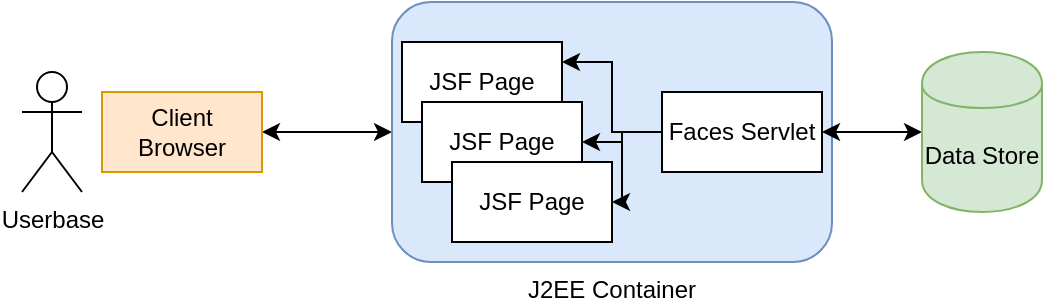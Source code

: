 <mxfile version="13.3.5" type="device"><diagram id="RpwwWL8zXfb394xorl_A" name="Page-1"><mxGraphModel dx="1106" dy="853" grid="1" gridSize="10" guides="1" tooltips="1" connect="1" arrows="1" fold="1" page="1" pageScale="1" pageWidth="850" pageHeight="1100" math="0" shadow="0"><root><mxCell id="0"/><mxCell id="1" parent="0"/><mxCell id="IqOBBLTmW547n29QSndr-15" value="" style="edgeStyle=orthogonalEdgeStyle;rounded=0;orthogonalLoop=1;jettySize=auto;html=1;startArrow=classic;startFill=1;" edge="1" parent="1" source="IqOBBLTmW547n29QSndr-2" target="IqOBBLTmW547n29QSndr-13"><mxGeometry relative="1" as="geometry"/></mxCell><mxCell id="IqOBBLTmW547n29QSndr-2" value="J2EE Container" style="rounded=1;whiteSpace=wrap;html=1;strokeColor=#6c8ebf;fillColor=#dae8fc;labelPosition=center;verticalLabelPosition=bottom;align=center;verticalAlign=top;" vertex="1" parent="1"><mxGeometry x="315" y="190" width="220" height="130" as="geometry"/></mxCell><mxCell id="IqOBBLTmW547n29QSndr-1" value="JSF Page" style="rounded=0;whiteSpace=wrap;html=1;" vertex="1" parent="1"><mxGeometry x="320" y="210" width="80" height="40" as="geometry"/></mxCell><mxCell id="IqOBBLTmW547n29QSndr-3" value="JSF Page" style="rounded=0;whiteSpace=wrap;html=1;" vertex="1" parent="1"><mxGeometry x="330" y="240" width="80" height="40" as="geometry"/></mxCell><mxCell id="IqOBBLTmW547n29QSndr-13" value="Client Browser" style="rounded=0;whiteSpace=wrap;html=1;fillColor=#ffe6cc;strokeColor=#d79b00;" vertex="1" parent="1"><mxGeometry x="170" y="235" width="80" height="40" as="geometry"/></mxCell><mxCell id="IqOBBLTmW547n29QSndr-4" value="JSF Page" style="rounded=0;whiteSpace=wrap;html=1;" vertex="1" parent="1"><mxGeometry x="345" y="270" width="80" height="40" as="geometry"/></mxCell><mxCell id="IqOBBLTmW547n29QSndr-6" value="" style="edgeStyle=orthogonalEdgeStyle;rounded=0;orthogonalLoop=1;jettySize=auto;html=1;" edge="1" parent="1" source="IqOBBLTmW547n29QSndr-5" target="IqOBBLTmW547n29QSndr-3"><mxGeometry relative="1" as="geometry"/></mxCell><mxCell id="IqOBBLTmW547n29QSndr-7" value="" style="edgeStyle=orthogonalEdgeStyle;rounded=0;orthogonalLoop=1;jettySize=auto;html=1;entryX=1;entryY=0.5;entryDx=0;entryDy=0;" edge="1" parent="1" source="IqOBBLTmW547n29QSndr-5" target="IqOBBLTmW547n29QSndr-4"><mxGeometry relative="1" as="geometry"/></mxCell><mxCell id="IqOBBLTmW547n29QSndr-9" value="" style="edgeStyle=orthogonalEdgeStyle;rounded=0;orthogonalLoop=1;jettySize=auto;html=1;entryX=1;entryY=0.25;entryDx=0;entryDy=0;" edge="1" parent="1" source="IqOBBLTmW547n29QSndr-5" target="IqOBBLTmW547n29QSndr-1"><mxGeometry relative="1" as="geometry"><mxPoint x="490" y="155" as="targetPoint"/></mxGeometry></mxCell><mxCell id="IqOBBLTmW547n29QSndr-11" value="" style="edgeStyle=orthogonalEdgeStyle;rounded=0;orthogonalLoop=1;jettySize=auto;html=1;startArrow=classic;startFill=1;entryX=0;entryY=0.5;entryDx=0;entryDy=0;" edge="1" parent="1" source="IqOBBLTmW547n29QSndr-5" target="IqOBBLTmW547n29QSndr-12"><mxGeometry relative="1" as="geometry"><mxPoint x="560" y="255" as="targetPoint"/></mxGeometry></mxCell><mxCell id="IqOBBLTmW547n29QSndr-5" value="Faces Servlet" style="rounded=0;whiteSpace=wrap;html=1;" vertex="1" parent="1"><mxGeometry x="450" y="235" width="80" height="40" as="geometry"/></mxCell><mxCell id="IqOBBLTmW547n29QSndr-12" value="Data Store" style="shape=cylinder;whiteSpace=wrap;html=1;boundedLbl=1;backgroundOutline=1;fillColor=#d5e8d4;strokeColor=#82b366;" vertex="1" parent="1"><mxGeometry x="580" y="215" width="60" height="80" as="geometry"/></mxCell><mxCell id="IqOBBLTmW547n29QSndr-16" value="Userbase" style="shape=umlActor;verticalLabelPosition=bottom;labelBackgroundColor=#ffffff;verticalAlign=top;html=1;outlineConnect=0;fillColor=#ffffff;" vertex="1" parent="1"><mxGeometry x="130" y="225" width="30" height="60" as="geometry"/></mxCell></root></mxGraphModel></diagram></mxfile>